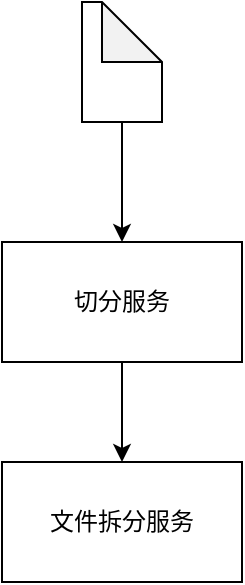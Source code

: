 <mxfile version="24.7.13">
  <diagram name="Page-1" id="yRN7_DYWB4P0TT4ve2G-">
    <mxGraphModel dx="2000" dy="1163" grid="1" gridSize="10" guides="1" tooltips="1" connect="1" arrows="1" fold="1" page="1" pageScale="1" pageWidth="850" pageHeight="1100" math="0" shadow="0">
      <root>
        <mxCell id="0" />
        <mxCell id="1" parent="0" />
        <mxCell id="xJbeB3inDS6_q-BWxhlk-1" value="文件拆分服务" style="rounded=0;whiteSpace=wrap;html=1;" vertex="1" parent="1">
          <mxGeometry x="350" y="320" width="120" height="60" as="geometry" />
        </mxCell>
        <mxCell id="xJbeB3inDS6_q-BWxhlk-5" style="edgeStyle=orthogonalEdgeStyle;rounded=0;orthogonalLoop=1;jettySize=auto;html=1;exitX=0.5;exitY=1;exitDx=0;exitDy=0;entryX=0.5;entryY=0;entryDx=0;entryDy=0;" edge="1" parent="1" source="xJbeB3inDS6_q-BWxhlk-2" target="xJbeB3inDS6_q-BWxhlk-1">
          <mxGeometry relative="1" as="geometry" />
        </mxCell>
        <mxCell id="xJbeB3inDS6_q-BWxhlk-2" value="切分服务" style="rounded=0;whiteSpace=wrap;html=1;" vertex="1" parent="1">
          <mxGeometry x="350" y="210" width="120" height="60" as="geometry" />
        </mxCell>
        <mxCell id="xJbeB3inDS6_q-BWxhlk-4" style="edgeStyle=orthogonalEdgeStyle;rounded=0;orthogonalLoop=1;jettySize=auto;html=1;exitX=0.5;exitY=1;exitDx=0;exitDy=0;exitPerimeter=0;entryX=0.5;entryY=0;entryDx=0;entryDy=0;" edge="1" parent="1" source="xJbeB3inDS6_q-BWxhlk-3" target="xJbeB3inDS6_q-BWxhlk-2">
          <mxGeometry relative="1" as="geometry" />
        </mxCell>
        <mxCell id="xJbeB3inDS6_q-BWxhlk-3" value="" style="shape=note;whiteSpace=wrap;html=1;backgroundOutline=1;darkOpacity=0.05;" vertex="1" parent="1">
          <mxGeometry x="390" y="90" width="40" height="60" as="geometry" />
        </mxCell>
      </root>
    </mxGraphModel>
  </diagram>
</mxfile>
